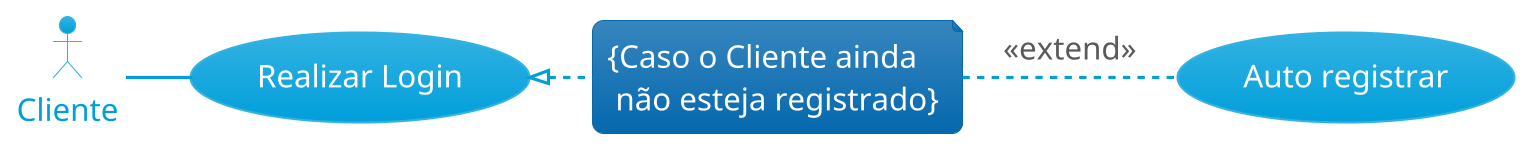 @startuml Extensao
!theme bluegray
left to right direction

skinparam defaultFontSize 30

actor "Cliente" as Cliente

usecase "Realizar Login" as (RealizarLogin)
usecase "Auto registrar" as (AutoRegistrar)

note "{Caso o Cliente ainda \n não esteja registrado}" as N1

:Cliente: -- RealizarLogin

RealizarLogin <|.. N1
N1 .. AutoRegistrar: <<extend>>

@enduml


@startuml Extensao2
!theme bluegray
left to right direction

skinparam defaultFontSize 30

actor "Cliente" as Cliente
actor "Funcionário" as Funcionario

usecase "Encerrar Conta" as (EncerrarConta)
usecase "Realizar Saque" as (RealizarSaque)
usecase "Realizar Depósito" as (RealizarDeposito)


note "{Se o Saldo for positivo}" as N1
note "{Se o Saldo for Negativo}" as N2


:Cliente: -- EncerrarConta
:Funcionario: -- EncerrarConta

EncerrarConta <|.. N1
N1 .. RealizarSaque: <<extend>>

EncerrarConta <|.. N2
N2 .. RealizarDeposito: <<extend>>

@enduml